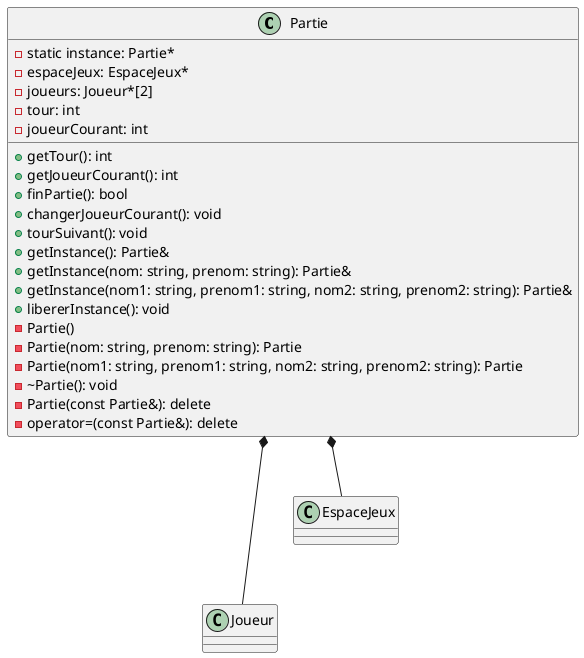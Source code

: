 @startuml

class Partie {
  - static instance: Partie*
  - espaceJeux: EspaceJeux*
  - joueurs: Joueur*[2]
  - tour: int
  - joueurCourant: int
  + getTour(): int
  + getJoueurCourant(): int
  + finPartie(): bool
  + changerJoueurCourant(): void
  + tourSuivant(): void
  + getInstance(): Partie&
  + getInstance(nom: string, prenom: string): Partie&
  + getInstance(nom1: string, prenom1: string, nom2: string, prenom2: string): Partie&
  + libererInstance(): void
  - Partie()
  - Partie(nom: string, prenom: string): Partie
  - Partie(nom1: string, prenom1: string, nom2: string, prenom2: string): Partie
  - ~Partie(): void
  - Partie(const Partie&): delete
  - operator=(const Partie&): delete
}


Partie *--- Joueur
Partie *-- EspaceJeux

@enduml